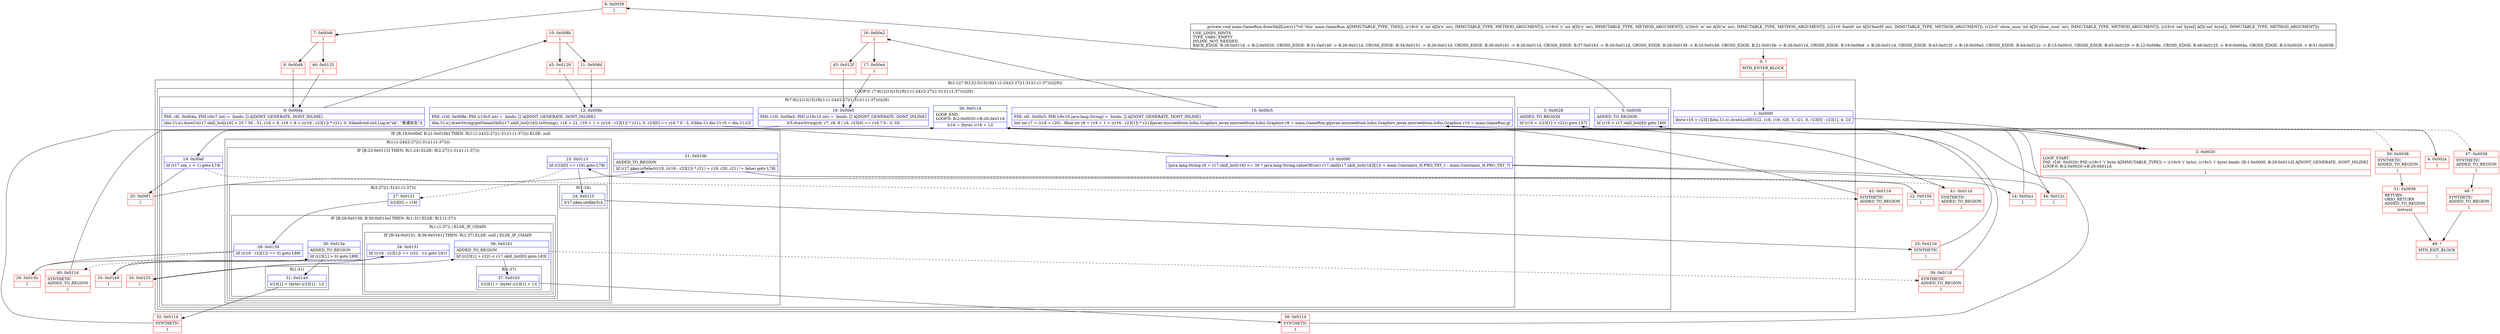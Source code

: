 digraph "CFG formain.GameRun.drawSkillList(IIIII[B)V" {
subgraph cluster_Region_1467383673 {
label = "R(2:1|(7:9|12|13|15|18|(1:(1:24)(2:27|(1:31)(1:(1:37))))|26))";
node [shape=record,color=blue];
Node_1 [shape=record,label="{1\:\ 0x0000|lbyte r16 = r23[1]ldm.Ui.i().drawListKY(r22, r18, r19, r20, 3, r21, 0, r23[0] \- r23[1], 4, 2)l}"];
subgraph cluster_LoopRegion_1754579636 {
label = "LOOP:0: (7:9|12|13|15|18|(1:(1:24)(2:27|(1:31)(1:(1:37))))|26)";
node [shape=record,color=blue];
Node_3 [shape=record,label="{3\:\ 0x0028|ADDED_TO_REGION\l|lif (r16 \< (r23[1] + r22)) goto L57l}"];
Node_5 [shape=record,label="{5\:\ 0x0036|ADDED_TO_REGION\l|lif (r16 \< r17.skill_list[8]) goto L60l}"];
subgraph cluster_Region_1616738457 {
label = "R(7:9|12|13|15|18|(1:(1:24)(2:27|(1:31)(1:(1:37))))|26)";
node [shape=record,color=blue];
Node_9 [shape=record,label="{9\:\ 0x004a|PHI: r6l  0x004a: PHI (r6v7 int) =  binds: [] A[DONT_GENERATE, DONT_INLINE]\l|ldm.Ui.i().drawUi(r17.skill_list[r16] \> 25 ? 50 : 51, r18 + 8, r19 + 8 + ((r16 \- r23[1]) * r21), 0, 0)landroid.util.Log.e(\"sk\", \"普通攻击\")l}"];
Node_12 [shape=record,label="{12\:\ 0x008e|PHI: r10l  0x008e: PHI (r10v5 int) =  binds: [] A[DONT_GENERATE, DONT_INLINE]\l|ldm.Ui.i().drawString(getNameSkill(r17.skill_list[r16]).toString(), r18 + 21, r19 + 1 + ((r16 \- r23[1]) * r21), 0, r23[0] == r16 ? 0 : 3, 0)ldm.Ui dm.Ui r5 = dm.Ui.i()l}"];
Node_13 [shape=record,label="{13\:\ 0x009f|ljava.lang.String r6 = r17.skill_list[r16] \<= 30 ? java.lang.String.valueOf((int) r17.skill[r17.skill_list[r16]][1]) + main.Constants_H.PRO_TXT_1 : main.Constants_H.PRO_TXT_7l}"];
Node_15 [shape=record,label="{15\:\ 0x00c5|PHI: r6l  0x00c5: PHI (r6v16 java.lang.String) =  binds: [] A[DONT_GENERATE, DONT_INLINE]\l|lint int r7 = (r18 + r20) \- 8lint int r8 = r19 + 1 + ((r16 \- r23[1]) * r21)ljavax.microedition.lcdui.Graphics javax.microedition.lcdui.Graphics r9 = main.GameRun.gljavax.microedition.lcdui.Graphics javax.microedition.lcdui.Graphics r10 = main.GameRun.gl}"];
Node_18 [shape=record,label="{18\:\ 0x00e5|PHI: r10l  0x00e5: PHI (r10v10 int) =  binds: [] A[DONT_GENERATE, DONT_INLINE]\l|lr5.drawString(r6, r7, r8, 8 \| 16, r23[0] == r16 ? 0 : 3, 0)l}"];
subgraph cluster_IfRegion_689694562 {
label = "IF [B:19:0x00ef, B:21:0x010b] THEN: R(1:(1:24)(2:27|(1:31)(1:(1:37)))) ELSE: null";
node [shape=record,color=blue];
Node_19 [shape=record,label="{19\:\ 0x00ef|lif (r17.say_c \< 1) goto L74l}"];
Node_21 [shape=record,label="{21\:\ 0x010b|ADDED_TO_REGION\l|lif (r17.pkey.isSelect(r18, ((r16 \- r23[1]) * r21) + r19, r20, r21) != false) goto L76l}"];
subgraph cluster_Region_463606039 {
label = "R(1:(1:24)(2:27|(1:31)(1:(1:37))))";
node [shape=record,color=blue];
subgraph cluster_IfRegion_1307756687 {
label = "IF [B:23:0x0113] THEN: R(1:24) ELSE: R(2:27|(1:31)(1:(1:37)))";
node [shape=record,color=blue];
Node_23 [shape=record,label="{23\:\ 0x0113|lif (r23[0] == r16) goto L78l}"];
subgraph cluster_Region_1140201074 {
label = "R(1:24)";
node [shape=record,color=blue];
Node_24 [shape=record,label="{24\:\ 0x0115|lr17.pkey.setKey5()l}"];
}
subgraph cluster_Region_1180760088 {
label = "R(2:27|(1:31)(1:(1:37)))";
node [shape=record,color=blue];
Node_27 [shape=record,label="{27\:\ 0x0131|lr23[0] = r16l}"];
subgraph cluster_IfRegion_137298690 {
label = "IF [B:28:0x0139, B:30:0x013e] THEN: R(1:31) ELSE: R(1:(1:37))";
node [shape=record,color=blue];
Node_28 [shape=record,label="{28\:\ 0x0139|lif ((r16 \- r23[1]) == 0) goto L86l}"];
Node_30 [shape=record,label="{30\:\ 0x013e|ADDED_TO_REGION\l|lif (r23[1] \> 0) goto L88l}"];
subgraph cluster_Region_1464952800 {
label = "R(1:31)";
node [shape=record,color=blue];
Node_31 [shape=record,label="{31\:\ 0x0140|lr23[1] = (byte) (r23[1] \- 1)l}"];
}
subgraph cluster_Region_1793810717 {
label = "R(1:(1:37)) | ELSE_IF_CHAIN\l";
node [shape=record,color=blue];
subgraph cluster_IfRegion_2121913746 {
label = "IF [B:34:0x0151, B:36:0x0161] THEN: R(1:37) ELSE: null | ELSE_IF_CHAIN\l";
node [shape=record,color=blue];
Node_34 [shape=record,label="{34\:\ 0x0151|lif ((r16 \- r23[1]) == (r22 \- 1)) goto L91l}"];
Node_36 [shape=record,label="{36\:\ 0x0161|ADDED_TO_REGION\l|lif ((r23[1] + r22) \< r17.skill_list[8]) goto L93l}"];
subgraph cluster_Region_1640693758 {
label = "R(1:37)";
node [shape=record,color=blue];
Node_37 [shape=record,label="{37\:\ 0x0163|lr23[1] = (byte) (r23[1] + 1)l}"];
}
}
}
}
}
}
}
}
Node_26 [shape=record,label="{26\:\ 0x011d|LOOP_END\lLOOP:0: B:2:0x0020\-\>B:26:0x011d\l|lr16 = (byte) (r16 + 1)l}"];
}
}
}
Node_0 [shape=record,color=red,label="{0\:\ ?|MTH_ENTER_BLOCK\l|l}"];
Node_2 [shape=record,color=red,label="{2\:\ 0x0020|LOOP_START\lPHI: r16l  0x0020: PHI (r16v1 'i' byte A[IMMUTABLE_TYPE]) = (r16v0 'i' byte), (r16v2 'i' byte) binds: [B:1:0x0000, B:26:0x011d] A[DONT_GENERATE, DONT_INLINE]\lLOOP:0: B:2:0x0020\-\>B:26:0x011d\l|l}"];
Node_4 [shape=record,color=red,label="{4\:\ 0x002a|l}"];
Node_6 [shape=record,color=red,label="{6\:\ 0x0039|l}"];
Node_7 [shape=record,color=red,label="{7\:\ 0x0046|l}"];
Node_8 [shape=record,color=red,label="{8\:\ 0x0048|l}"];
Node_10 [shape=record,color=red,label="{10\:\ 0x008b|l}"];
Node_11 [shape=record,color=red,label="{11\:\ 0x008d|l}"];
Node_14 [shape=record,color=red,label="{14\:\ 0x00a1|l}"];
Node_16 [shape=record,color=red,label="{16\:\ 0x00e2|l}"];
Node_17 [shape=record,color=red,label="{17\:\ 0x00e4|l}"];
Node_20 [shape=record,color=red,label="{20\:\ 0x00f1|l}"];
Node_22 [shape=record,color=red,label="{22\:\ 0x010d|l}"];
Node_25 [shape=record,color=red,label="{25\:\ 0x011d|SYNTHETIC\l|l}"];
Node_29 [shape=record,color=red,label="{29\:\ 0x013b|l}"];
Node_32 [shape=record,color=red,label="{32\:\ 0x011d|SYNTHETIC\l|l}"];
Node_33 [shape=record,color=red,label="{33\:\ 0x0149|l}"];
Node_35 [shape=record,color=red,label="{35\:\ 0x0153|l}"];
Node_38 [shape=record,color=red,label="{38\:\ 0x011d|SYNTHETIC\l|l}"];
Node_39 [shape=record,color=red,label="{39\:\ 0x011d|SYNTHETIC\lADDED_TO_REGION\l|l}"];
Node_40 [shape=record,color=red,label="{40\:\ 0x011d|SYNTHETIC\lADDED_TO_REGION\l|l}"];
Node_41 [shape=record,color=red,label="{41\:\ 0x011d|SYNTHETIC\lADDED_TO_REGION\l|l}"];
Node_42 [shape=record,color=red,label="{42\:\ 0x011d|SYNTHETIC\lADDED_TO_REGION\l|l}"];
Node_43 [shape=record,color=red,label="{43\:\ 0x012f|l}"];
Node_44 [shape=record,color=red,label="{44\:\ 0x012c|l}"];
Node_45 [shape=record,color=red,label="{45\:\ 0x0129|l}"];
Node_46 [shape=record,color=red,label="{46\:\ 0x0125|l}"];
Node_47 [shape=record,color=red,label="{47\:\ 0x0038|SYNTHETIC\lADDED_TO_REGION\l|l}"];
Node_48 [shape=record,color=red,label="{48\:\ ?|SYNTHETIC\lADDED_TO_REGION\l|l}"];
Node_49 [shape=record,color=red,label="{49\:\ ?|MTH_EXIT_BLOCK\l|l}"];
Node_50 [shape=record,color=red,label="{50\:\ 0x0038|SYNTHETIC\lADDED_TO_REGION\l|l}"];
Node_51 [shape=record,color=red,label="{51\:\ 0x0038|RETURN\lORIG_RETURN\lADDED_TO_REGION\l|lreturnl}"];
MethodNode[shape=record,label="{private void main.GameRun.drawSkillList((r17v0 'this' main.GameRun A[IMMUTABLE_TYPE, THIS]), (r18v0 'x' int A[D('x' int), IMMUTABLE_TYPE, METHOD_ARGUMENT]), (r19v0 'y' int A[D('y' int), IMMUTABLE_TYPE, METHOD_ARGUMENT]), (r20v0 'w' int A[D('w' int), IMMUTABLE_TYPE, METHOD_ARGUMENT]), (r21v0 'fontH' int A[D('fontH' int), IMMUTABLE_TYPE, METHOD_ARGUMENT]), (r22v0 'show_num' int A[D('show_num' int), IMMUTABLE_TYPE, METHOD_ARGUMENT]), (r23v0 'sel' byte[] A[D('sel' byte[]), IMMUTABLE_TYPE, METHOD_ARGUMENT]))  | USE_LINES_HINTS\lTYPE_VARS: EMPTY\lINLINE_NOT_NEEDED\lBACK_EDGE: B:26:0x011d \-\> B:2:0x0020, CROSS_EDGE: B:31:0x0140 \-\> B:26:0x011d, CROSS_EDGE: B:34:0x0151 \-\> B:26:0x011d, CROSS_EDGE: B:36:0x0161 \-\> B:26:0x011d, CROSS_EDGE: B:37:0x0163 \-\> B:26:0x011d, CROSS_EDGE: B:28:0x0139 \-\> B:33:0x0149, CROSS_EDGE: B:21:0x010b \-\> B:26:0x011d, CROSS_EDGE: B:19:0x00ef \-\> B:26:0x011d, CROSS_EDGE: B:43:0x012f \-\> B:18:0x00e5, CROSS_EDGE: B:44:0x012c \-\> B:15:0x00c5, CROSS_EDGE: B:45:0x0129 \-\> B:12:0x008e, CROSS_EDGE: B:46:0x0125 \-\> B:9:0x004a, CROSS_EDGE: B:3:0x0028 \-\> B:51:0x0038\l}"];
MethodNode -> Node_0;
Node_1 -> Node_2;
Node_3 -> Node_4;
Node_3 -> Node_50[style=dashed];
Node_5 -> Node_6;
Node_5 -> Node_47[style=dashed];
Node_9 -> Node_10;
Node_12 -> Node_13;
Node_13 -> Node_14;
Node_13 -> Node_44;
Node_15 -> Node_16;
Node_18 -> Node_19;
Node_19 -> Node_20;
Node_19 -> Node_42[style=dashed];
Node_21 -> Node_22;
Node_21 -> Node_41[style=dashed];
Node_23 -> Node_24;
Node_23 -> Node_27[style=dashed];
Node_24 -> Node_25;
Node_27 -> Node_28;
Node_28 -> Node_29;
Node_28 -> Node_33[style=dashed];
Node_30 -> Node_31;
Node_30 -> Node_33[style=dashed];
Node_31 -> Node_32;
Node_34 -> Node_35;
Node_34 -> Node_40[style=dashed];
Node_36 -> Node_37;
Node_36 -> Node_39[style=dashed];
Node_37 -> Node_38;
Node_26 -> Node_2;
Node_0 -> Node_1;
Node_2 -> Node_3;
Node_4 -> Node_5;
Node_6 -> Node_7;
Node_7 -> Node_8;
Node_7 -> Node_46;
Node_8 -> Node_9;
Node_10 -> Node_11;
Node_10 -> Node_45;
Node_11 -> Node_12;
Node_14 -> Node_15;
Node_16 -> Node_17;
Node_16 -> Node_43;
Node_17 -> Node_18;
Node_20 -> Node_21;
Node_22 -> Node_23;
Node_25 -> Node_26;
Node_29 -> Node_30;
Node_32 -> Node_26;
Node_33 -> Node_34;
Node_35 -> Node_36;
Node_38 -> Node_26;
Node_39 -> Node_26;
Node_40 -> Node_26;
Node_41 -> Node_26;
Node_42 -> Node_26;
Node_43 -> Node_18;
Node_44 -> Node_15;
Node_45 -> Node_12;
Node_46 -> Node_9;
Node_47 -> Node_48;
Node_48 -> Node_49;
Node_50 -> Node_51;
Node_51 -> Node_49;
}


